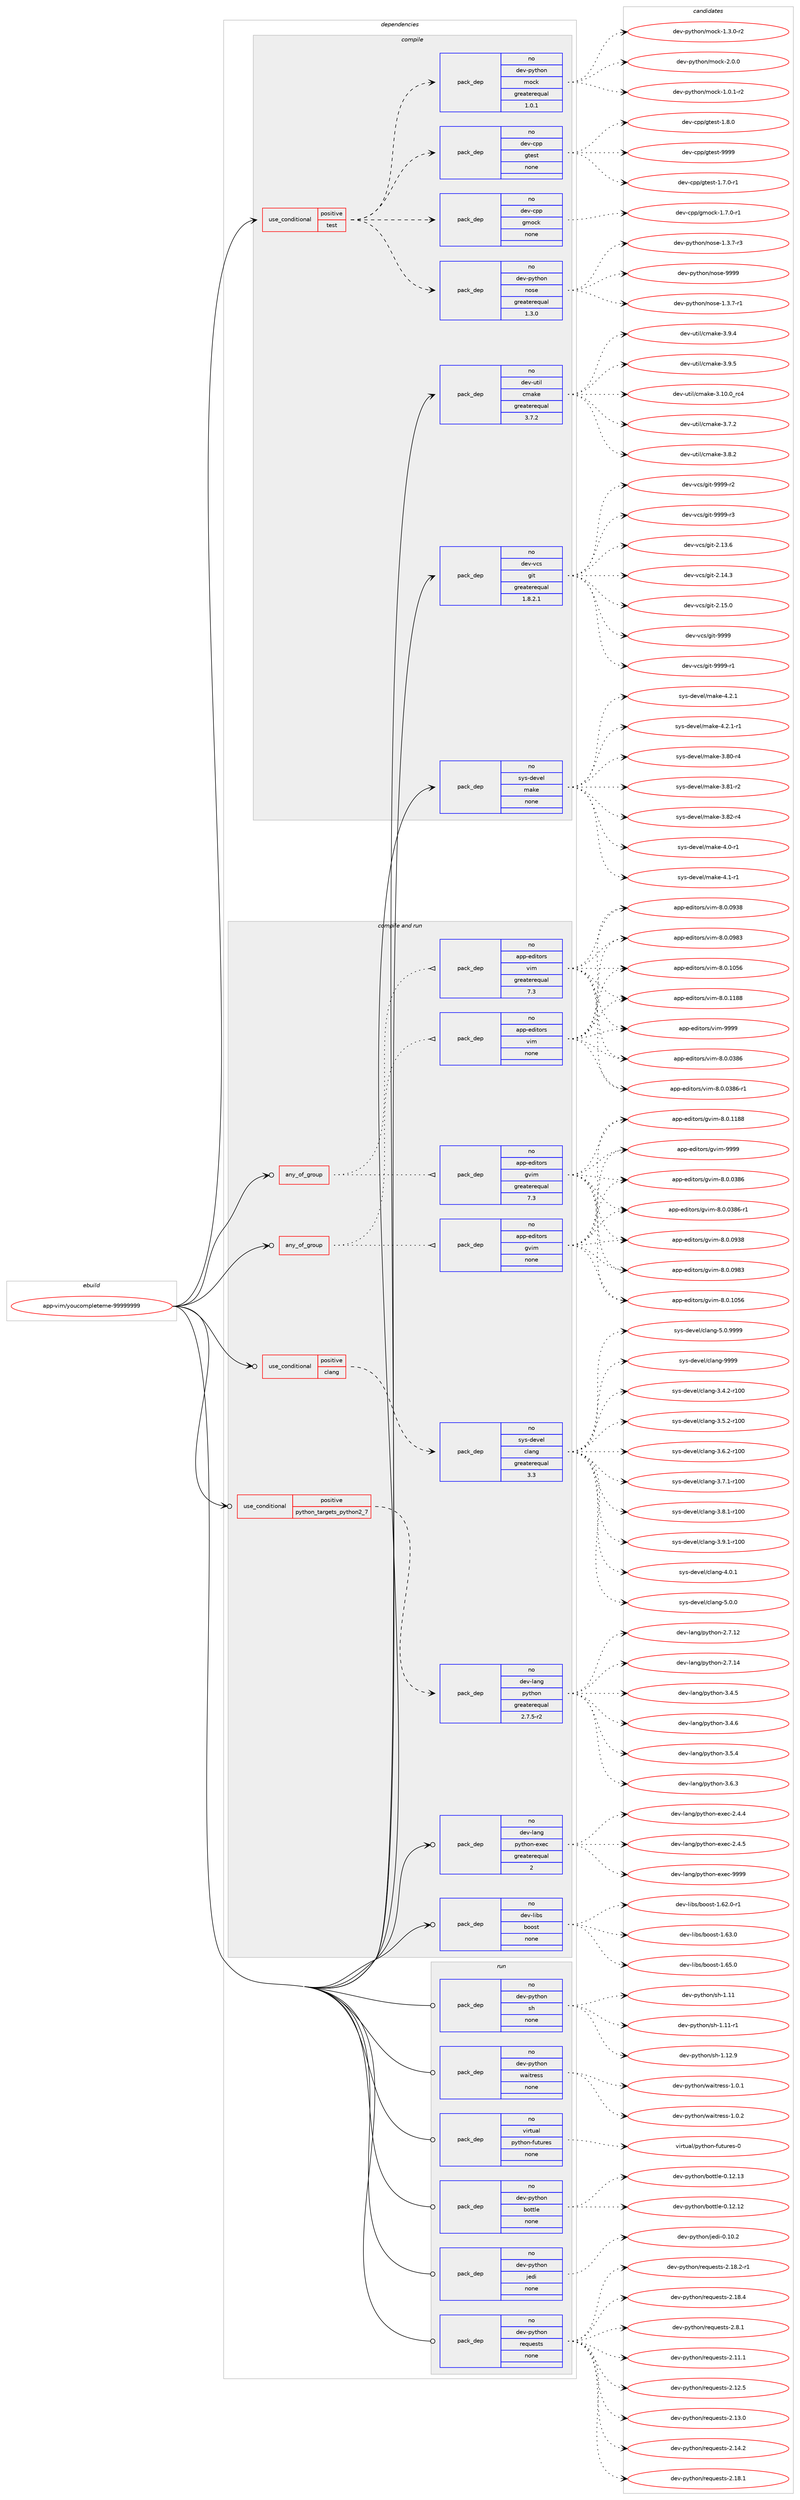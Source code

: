 digraph prolog {

# *************
# Graph options
# *************

newrank=true;
concentrate=true;
compound=true;
graph [rankdir=LR,fontname=Helvetica,fontsize=10,ranksep=1.5];#, ranksep=2.5, nodesep=0.2];
edge  [arrowhead=vee];
node  [fontname=Helvetica,fontsize=10];

# **********
# The ebuild
# **********

subgraph cluster_leftcol {
color=gray;
rank=same;
label=<<i>ebuild</i>>;
id [label="app-vim/youcompleteme-99999999", color=red, width=4, href="../app-vim/youcompleteme-99999999.svg"];
}

# ****************
# The dependencies
# ****************

subgraph cluster_midcol {
color=gray;
label=<<i>dependencies</i>>;
subgraph cluster_compile {
fillcolor="#eeeeee";
style=filled;
label=<<i>compile</i>>;
subgraph cond15727 {
dependency63807 [label=<<TABLE BORDER="0" CELLBORDER="1" CELLSPACING="0" CELLPADDING="4"><TR><TD ROWSPAN="3" CELLPADDING="10">use_conditional</TD></TR><TR><TD>positive</TD></TR><TR><TD>test</TD></TR></TABLE>>, shape=none, color=red];
subgraph pack46644 {
dependency63808 [label=<<TABLE BORDER="0" CELLBORDER="1" CELLSPACING="0" CELLPADDING="4" WIDTH="220"><TR><TD ROWSPAN="6" CELLPADDING="30">pack_dep</TD></TR><TR><TD WIDTH="110">no</TD></TR><TR><TD>dev-python</TD></TR><TR><TD>mock</TD></TR><TR><TD>greaterequal</TD></TR><TR><TD>1.0.1</TD></TR></TABLE>>, shape=none, color=blue];
}
dependency63807:e -> dependency63808:w [weight=20,style="dashed",arrowhead="vee"];
subgraph pack46645 {
dependency63809 [label=<<TABLE BORDER="0" CELLBORDER="1" CELLSPACING="0" CELLPADDING="4" WIDTH="220"><TR><TD ROWSPAN="6" CELLPADDING="30">pack_dep</TD></TR><TR><TD WIDTH="110">no</TD></TR><TR><TD>dev-python</TD></TR><TR><TD>nose</TD></TR><TR><TD>greaterequal</TD></TR><TR><TD>1.3.0</TD></TR></TABLE>>, shape=none, color=blue];
}
dependency63807:e -> dependency63809:w [weight=20,style="dashed",arrowhead="vee"];
subgraph pack46646 {
dependency63810 [label=<<TABLE BORDER="0" CELLBORDER="1" CELLSPACING="0" CELLPADDING="4" WIDTH="220"><TR><TD ROWSPAN="6" CELLPADDING="30">pack_dep</TD></TR><TR><TD WIDTH="110">no</TD></TR><TR><TD>dev-cpp</TD></TR><TR><TD>gmock</TD></TR><TR><TD>none</TD></TR><TR><TD></TD></TR></TABLE>>, shape=none, color=blue];
}
dependency63807:e -> dependency63810:w [weight=20,style="dashed",arrowhead="vee"];
subgraph pack46647 {
dependency63811 [label=<<TABLE BORDER="0" CELLBORDER="1" CELLSPACING="0" CELLPADDING="4" WIDTH="220"><TR><TD ROWSPAN="6" CELLPADDING="30">pack_dep</TD></TR><TR><TD WIDTH="110">no</TD></TR><TR><TD>dev-cpp</TD></TR><TR><TD>gtest</TD></TR><TR><TD>none</TD></TR><TR><TD></TD></TR></TABLE>>, shape=none, color=blue];
}
dependency63807:e -> dependency63811:w [weight=20,style="dashed",arrowhead="vee"];
}
id:e -> dependency63807:w [weight=20,style="solid",arrowhead="vee"];
subgraph pack46648 {
dependency63812 [label=<<TABLE BORDER="0" CELLBORDER="1" CELLSPACING="0" CELLPADDING="4" WIDTH="220"><TR><TD ROWSPAN="6" CELLPADDING="30">pack_dep</TD></TR><TR><TD WIDTH="110">no</TD></TR><TR><TD>dev-util</TD></TR><TR><TD>cmake</TD></TR><TR><TD>greaterequal</TD></TR><TR><TD>3.7.2</TD></TR></TABLE>>, shape=none, color=blue];
}
id:e -> dependency63812:w [weight=20,style="solid",arrowhead="vee"];
subgraph pack46649 {
dependency63813 [label=<<TABLE BORDER="0" CELLBORDER="1" CELLSPACING="0" CELLPADDING="4" WIDTH="220"><TR><TD ROWSPAN="6" CELLPADDING="30">pack_dep</TD></TR><TR><TD WIDTH="110">no</TD></TR><TR><TD>dev-vcs</TD></TR><TR><TD>git</TD></TR><TR><TD>greaterequal</TD></TR><TR><TD>1.8.2.1</TD></TR></TABLE>>, shape=none, color=blue];
}
id:e -> dependency63813:w [weight=20,style="solid",arrowhead="vee"];
subgraph pack46650 {
dependency63814 [label=<<TABLE BORDER="0" CELLBORDER="1" CELLSPACING="0" CELLPADDING="4" WIDTH="220"><TR><TD ROWSPAN="6" CELLPADDING="30">pack_dep</TD></TR><TR><TD WIDTH="110">no</TD></TR><TR><TD>sys-devel</TD></TR><TR><TD>make</TD></TR><TR><TD>none</TD></TR><TR><TD></TD></TR></TABLE>>, shape=none, color=blue];
}
id:e -> dependency63814:w [weight=20,style="solid",arrowhead="vee"];
}
subgraph cluster_compileandrun {
fillcolor="#eeeeee";
style=filled;
label=<<i>compile and run</i>>;
subgraph any1407 {
dependency63815 [label=<<TABLE BORDER="0" CELLBORDER="1" CELLSPACING="0" CELLPADDING="4"><TR><TD CELLPADDING="10">any_of_group</TD></TR></TABLE>>, shape=none, color=red];subgraph pack46651 {
dependency63816 [label=<<TABLE BORDER="0" CELLBORDER="1" CELLSPACING="0" CELLPADDING="4" WIDTH="220"><TR><TD ROWSPAN="6" CELLPADDING="30">pack_dep</TD></TR><TR><TD WIDTH="110">no</TD></TR><TR><TD>app-editors</TD></TR><TR><TD>vim</TD></TR><TR><TD>greaterequal</TD></TR><TR><TD>7.3</TD></TR></TABLE>>, shape=none, color=blue];
}
dependency63815:e -> dependency63816:w [weight=20,style="dotted",arrowhead="oinv"];
subgraph pack46652 {
dependency63817 [label=<<TABLE BORDER="0" CELLBORDER="1" CELLSPACING="0" CELLPADDING="4" WIDTH="220"><TR><TD ROWSPAN="6" CELLPADDING="30">pack_dep</TD></TR><TR><TD WIDTH="110">no</TD></TR><TR><TD>app-editors</TD></TR><TR><TD>gvim</TD></TR><TR><TD>greaterequal</TD></TR><TR><TD>7.3</TD></TR></TABLE>>, shape=none, color=blue];
}
dependency63815:e -> dependency63817:w [weight=20,style="dotted",arrowhead="oinv"];
}
id:e -> dependency63815:w [weight=20,style="solid",arrowhead="odotvee"];
subgraph any1408 {
dependency63818 [label=<<TABLE BORDER="0" CELLBORDER="1" CELLSPACING="0" CELLPADDING="4"><TR><TD CELLPADDING="10">any_of_group</TD></TR></TABLE>>, shape=none, color=red];subgraph pack46653 {
dependency63819 [label=<<TABLE BORDER="0" CELLBORDER="1" CELLSPACING="0" CELLPADDING="4" WIDTH="220"><TR><TD ROWSPAN="6" CELLPADDING="30">pack_dep</TD></TR><TR><TD WIDTH="110">no</TD></TR><TR><TD>app-editors</TD></TR><TR><TD>vim</TD></TR><TR><TD>none</TD></TR><TR><TD></TD></TR></TABLE>>, shape=none, color=blue];
}
dependency63818:e -> dependency63819:w [weight=20,style="dotted",arrowhead="oinv"];
subgraph pack46654 {
dependency63820 [label=<<TABLE BORDER="0" CELLBORDER="1" CELLSPACING="0" CELLPADDING="4" WIDTH="220"><TR><TD ROWSPAN="6" CELLPADDING="30">pack_dep</TD></TR><TR><TD WIDTH="110">no</TD></TR><TR><TD>app-editors</TD></TR><TR><TD>gvim</TD></TR><TR><TD>none</TD></TR><TR><TD></TD></TR></TABLE>>, shape=none, color=blue];
}
dependency63818:e -> dependency63820:w [weight=20,style="dotted",arrowhead="oinv"];
}
id:e -> dependency63818:w [weight=20,style="solid",arrowhead="odotvee"];
subgraph cond15728 {
dependency63821 [label=<<TABLE BORDER="0" CELLBORDER="1" CELLSPACING="0" CELLPADDING="4"><TR><TD ROWSPAN="3" CELLPADDING="10">use_conditional</TD></TR><TR><TD>positive</TD></TR><TR><TD>clang</TD></TR></TABLE>>, shape=none, color=red];
subgraph pack46655 {
dependency63822 [label=<<TABLE BORDER="0" CELLBORDER="1" CELLSPACING="0" CELLPADDING="4" WIDTH="220"><TR><TD ROWSPAN="6" CELLPADDING="30">pack_dep</TD></TR><TR><TD WIDTH="110">no</TD></TR><TR><TD>sys-devel</TD></TR><TR><TD>clang</TD></TR><TR><TD>greaterequal</TD></TR><TR><TD>3.3</TD></TR></TABLE>>, shape=none, color=blue];
}
dependency63821:e -> dependency63822:w [weight=20,style="dashed",arrowhead="vee"];
}
id:e -> dependency63821:w [weight=20,style="solid",arrowhead="odotvee"];
subgraph cond15729 {
dependency63823 [label=<<TABLE BORDER="0" CELLBORDER="1" CELLSPACING="0" CELLPADDING="4"><TR><TD ROWSPAN="3" CELLPADDING="10">use_conditional</TD></TR><TR><TD>positive</TD></TR><TR><TD>python_targets_python2_7</TD></TR></TABLE>>, shape=none, color=red];
subgraph pack46656 {
dependency63824 [label=<<TABLE BORDER="0" CELLBORDER="1" CELLSPACING="0" CELLPADDING="4" WIDTH="220"><TR><TD ROWSPAN="6" CELLPADDING="30">pack_dep</TD></TR><TR><TD WIDTH="110">no</TD></TR><TR><TD>dev-lang</TD></TR><TR><TD>python</TD></TR><TR><TD>greaterequal</TD></TR><TR><TD>2.7.5-r2</TD></TR></TABLE>>, shape=none, color=blue];
}
dependency63823:e -> dependency63824:w [weight=20,style="dashed",arrowhead="vee"];
}
id:e -> dependency63823:w [weight=20,style="solid",arrowhead="odotvee"];
subgraph pack46657 {
dependency63825 [label=<<TABLE BORDER="0" CELLBORDER="1" CELLSPACING="0" CELLPADDING="4" WIDTH="220"><TR><TD ROWSPAN="6" CELLPADDING="30">pack_dep</TD></TR><TR><TD WIDTH="110">no</TD></TR><TR><TD>dev-lang</TD></TR><TR><TD>python-exec</TD></TR><TR><TD>greaterequal</TD></TR><TR><TD>2</TD></TR></TABLE>>, shape=none, color=blue];
}
id:e -> dependency63825:w [weight=20,style="solid",arrowhead="odotvee"];
subgraph pack46658 {
dependency63826 [label=<<TABLE BORDER="0" CELLBORDER="1" CELLSPACING="0" CELLPADDING="4" WIDTH="220"><TR><TD ROWSPAN="6" CELLPADDING="30">pack_dep</TD></TR><TR><TD WIDTH="110">no</TD></TR><TR><TD>dev-libs</TD></TR><TR><TD>boost</TD></TR><TR><TD>none</TD></TR><TR><TD></TD></TR></TABLE>>, shape=none, color=blue];
}
id:e -> dependency63826:w [weight=20,style="solid",arrowhead="odotvee"];
}
subgraph cluster_run {
fillcolor="#eeeeee";
style=filled;
label=<<i>run</i>>;
subgraph pack46659 {
dependency63827 [label=<<TABLE BORDER="0" CELLBORDER="1" CELLSPACING="0" CELLPADDING="4" WIDTH="220"><TR><TD ROWSPAN="6" CELLPADDING="30">pack_dep</TD></TR><TR><TD WIDTH="110">no</TD></TR><TR><TD>dev-python</TD></TR><TR><TD>bottle</TD></TR><TR><TD>none</TD></TR><TR><TD></TD></TR></TABLE>>, shape=none, color=blue];
}
id:e -> dependency63827:w [weight=20,style="solid",arrowhead="odot"];
subgraph pack46660 {
dependency63828 [label=<<TABLE BORDER="0" CELLBORDER="1" CELLSPACING="0" CELLPADDING="4" WIDTH="220"><TR><TD ROWSPAN="6" CELLPADDING="30">pack_dep</TD></TR><TR><TD WIDTH="110">no</TD></TR><TR><TD>dev-python</TD></TR><TR><TD>jedi</TD></TR><TR><TD>none</TD></TR><TR><TD></TD></TR></TABLE>>, shape=none, color=blue];
}
id:e -> dependency63828:w [weight=20,style="solid",arrowhead="odot"];
subgraph pack46661 {
dependency63829 [label=<<TABLE BORDER="0" CELLBORDER="1" CELLSPACING="0" CELLPADDING="4" WIDTH="220"><TR><TD ROWSPAN="6" CELLPADDING="30">pack_dep</TD></TR><TR><TD WIDTH="110">no</TD></TR><TR><TD>dev-python</TD></TR><TR><TD>requests</TD></TR><TR><TD>none</TD></TR><TR><TD></TD></TR></TABLE>>, shape=none, color=blue];
}
id:e -> dependency63829:w [weight=20,style="solid",arrowhead="odot"];
subgraph pack46662 {
dependency63830 [label=<<TABLE BORDER="0" CELLBORDER="1" CELLSPACING="0" CELLPADDING="4" WIDTH="220"><TR><TD ROWSPAN="6" CELLPADDING="30">pack_dep</TD></TR><TR><TD WIDTH="110">no</TD></TR><TR><TD>dev-python</TD></TR><TR><TD>sh</TD></TR><TR><TD>none</TD></TR><TR><TD></TD></TR></TABLE>>, shape=none, color=blue];
}
id:e -> dependency63830:w [weight=20,style="solid",arrowhead="odot"];
subgraph pack46663 {
dependency63831 [label=<<TABLE BORDER="0" CELLBORDER="1" CELLSPACING="0" CELLPADDING="4" WIDTH="220"><TR><TD ROWSPAN="6" CELLPADDING="30">pack_dep</TD></TR><TR><TD WIDTH="110">no</TD></TR><TR><TD>dev-python</TD></TR><TR><TD>waitress</TD></TR><TR><TD>none</TD></TR><TR><TD></TD></TR></TABLE>>, shape=none, color=blue];
}
id:e -> dependency63831:w [weight=20,style="solid",arrowhead="odot"];
subgraph pack46664 {
dependency63832 [label=<<TABLE BORDER="0" CELLBORDER="1" CELLSPACING="0" CELLPADDING="4" WIDTH="220"><TR><TD ROWSPAN="6" CELLPADDING="30">pack_dep</TD></TR><TR><TD WIDTH="110">no</TD></TR><TR><TD>virtual</TD></TR><TR><TD>python-futures</TD></TR><TR><TD>none</TD></TR><TR><TD></TD></TR></TABLE>>, shape=none, color=blue];
}
id:e -> dependency63832:w [weight=20,style="solid",arrowhead="odot"];
}
}

# **************
# The candidates
# **************

subgraph cluster_choices {
rank=same;
color=gray;
label=<<i>candidates</i>>;

subgraph choice46644 {
color=black;
nodesep=1;
choice1001011184511212111610411111047109111991074549464846494511450 [label="dev-python/mock-1.0.1-r2", color=red, width=4,href="../dev-python/mock-1.0.1-r2.svg"];
choice1001011184511212111610411111047109111991074549465146484511450 [label="dev-python/mock-1.3.0-r2", color=red, width=4,href="../dev-python/mock-1.3.0-r2.svg"];
choice100101118451121211161041111104710911199107455046484648 [label="dev-python/mock-2.0.0", color=red, width=4,href="../dev-python/mock-2.0.0.svg"];
dependency63808:e -> choice1001011184511212111610411111047109111991074549464846494511450:w [style=dotted,weight="100"];
dependency63808:e -> choice1001011184511212111610411111047109111991074549465146484511450:w [style=dotted,weight="100"];
dependency63808:e -> choice100101118451121211161041111104710911199107455046484648:w [style=dotted,weight="100"];
}
subgraph choice46645 {
color=black;
nodesep=1;
choice10010111845112121116104111110471101111151014549465146554511449 [label="dev-python/nose-1.3.7-r1", color=red, width=4,href="../dev-python/nose-1.3.7-r1.svg"];
choice10010111845112121116104111110471101111151014549465146554511451 [label="dev-python/nose-1.3.7-r3", color=red, width=4,href="../dev-python/nose-1.3.7-r3.svg"];
choice10010111845112121116104111110471101111151014557575757 [label="dev-python/nose-9999", color=red, width=4,href="../dev-python/nose-9999.svg"];
dependency63809:e -> choice10010111845112121116104111110471101111151014549465146554511449:w [style=dotted,weight="100"];
dependency63809:e -> choice10010111845112121116104111110471101111151014549465146554511451:w [style=dotted,weight="100"];
dependency63809:e -> choice10010111845112121116104111110471101111151014557575757:w [style=dotted,weight="100"];
}
subgraph choice46646 {
color=black;
nodesep=1;
choice100101118459911211247103109111991074549465546484511449 [label="dev-cpp/gmock-1.7.0-r1", color=red, width=4,href="../dev-cpp/gmock-1.7.0-r1.svg"];
dependency63810:e -> choice100101118459911211247103109111991074549465546484511449:w [style=dotted,weight="100"];
}
subgraph choice46647 {
color=black;
nodesep=1;
choice1001011184599112112471031161011151164549465546484511449 [label="dev-cpp/gtest-1.7.0-r1", color=red, width=4,href="../dev-cpp/gtest-1.7.0-r1.svg"];
choice100101118459911211247103116101115116454946564648 [label="dev-cpp/gtest-1.8.0", color=red, width=4,href="../dev-cpp/gtest-1.8.0.svg"];
choice1001011184599112112471031161011151164557575757 [label="dev-cpp/gtest-9999", color=red, width=4,href="../dev-cpp/gtest-9999.svg"];
dependency63811:e -> choice1001011184599112112471031161011151164549465546484511449:w [style=dotted,weight="100"];
dependency63811:e -> choice100101118459911211247103116101115116454946564648:w [style=dotted,weight="100"];
dependency63811:e -> choice1001011184599112112471031161011151164557575757:w [style=dotted,weight="100"];
}
subgraph choice46648 {
color=black;
nodesep=1;
choice1001011184511711610510847991099710710145514649484648951149952 [label="dev-util/cmake-3.10.0_rc4", color=red, width=4,href="../dev-util/cmake-3.10.0_rc4.svg"];
choice10010111845117116105108479910997107101455146554650 [label="dev-util/cmake-3.7.2", color=red, width=4,href="../dev-util/cmake-3.7.2.svg"];
choice10010111845117116105108479910997107101455146564650 [label="dev-util/cmake-3.8.2", color=red, width=4,href="../dev-util/cmake-3.8.2.svg"];
choice10010111845117116105108479910997107101455146574652 [label="dev-util/cmake-3.9.4", color=red, width=4,href="../dev-util/cmake-3.9.4.svg"];
choice10010111845117116105108479910997107101455146574653 [label="dev-util/cmake-3.9.5", color=red, width=4,href="../dev-util/cmake-3.9.5.svg"];
dependency63812:e -> choice1001011184511711610510847991099710710145514649484648951149952:w [style=dotted,weight="100"];
dependency63812:e -> choice10010111845117116105108479910997107101455146554650:w [style=dotted,weight="100"];
dependency63812:e -> choice10010111845117116105108479910997107101455146564650:w [style=dotted,weight="100"];
dependency63812:e -> choice10010111845117116105108479910997107101455146574652:w [style=dotted,weight="100"];
dependency63812:e -> choice10010111845117116105108479910997107101455146574653:w [style=dotted,weight="100"];
}
subgraph choice46649 {
color=black;
nodesep=1;
choice10010111845118991154710310511645504649514654 [label="dev-vcs/git-2.13.6", color=red, width=4,href="../dev-vcs/git-2.13.6.svg"];
choice10010111845118991154710310511645504649524651 [label="dev-vcs/git-2.14.3", color=red, width=4,href="../dev-vcs/git-2.14.3.svg"];
choice10010111845118991154710310511645504649534648 [label="dev-vcs/git-2.15.0", color=red, width=4,href="../dev-vcs/git-2.15.0.svg"];
choice1001011184511899115471031051164557575757 [label="dev-vcs/git-9999", color=red, width=4,href="../dev-vcs/git-9999.svg"];
choice10010111845118991154710310511645575757574511449 [label="dev-vcs/git-9999-r1", color=red, width=4,href="../dev-vcs/git-9999-r1.svg"];
choice10010111845118991154710310511645575757574511450 [label="dev-vcs/git-9999-r2", color=red, width=4,href="../dev-vcs/git-9999-r2.svg"];
choice10010111845118991154710310511645575757574511451 [label="dev-vcs/git-9999-r3", color=red, width=4,href="../dev-vcs/git-9999-r3.svg"];
dependency63813:e -> choice10010111845118991154710310511645504649514654:w [style=dotted,weight="100"];
dependency63813:e -> choice10010111845118991154710310511645504649524651:w [style=dotted,weight="100"];
dependency63813:e -> choice10010111845118991154710310511645504649534648:w [style=dotted,weight="100"];
dependency63813:e -> choice1001011184511899115471031051164557575757:w [style=dotted,weight="100"];
dependency63813:e -> choice10010111845118991154710310511645575757574511449:w [style=dotted,weight="100"];
dependency63813:e -> choice10010111845118991154710310511645575757574511450:w [style=dotted,weight="100"];
dependency63813:e -> choice10010111845118991154710310511645575757574511451:w [style=dotted,weight="100"];
}
subgraph choice46650 {
color=black;
nodesep=1;
choice11512111545100101118101108471099710710145514656484511452 [label="sys-devel/make-3.80-r4", color=red, width=4,href="../sys-devel/make-3.80-r4.svg"];
choice11512111545100101118101108471099710710145514656494511450 [label="sys-devel/make-3.81-r2", color=red, width=4,href="../sys-devel/make-3.81-r2.svg"];
choice11512111545100101118101108471099710710145514656504511452 [label="sys-devel/make-3.82-r4", color=red, width=4,href="../sys-devel/make-3.82-r4.svg"];
choice115121115451001011181011084710997107101455246484511449 [label="sys-devel/make-4.0-r1", color=red, width=4,href="../sys-devel/make-4.0-r1.svg"];
choice115121115451001011181011084710997107101455246494511449 [label="sys-devel/make-4.1-r1", color=red, width=4,href="../sys-devel/make-4.1-r1.svg"];
choice115121115451001011181011084710997107101455246504649 [label="sys-devel/make-4.2.1", color=red, width=4,href="../sys-devel/make-4.2.1.svg"];
choice1151211154510010111810110847109971071014552465046494511449 [label="sys-devel/make-4.2.1-r1", color=red, width=4,href="../sys-devel/make-4.2.1-r1.svg"];
dependency63814:e -> choice11512111545100101118101108471099710710145514656484511452:w [style=dotted,weight="100"];
dependency63814:e -> choice11512111545100101118101108471099710710145514656494511450:w [style=dotted,weight="100"];
dependency63814:e -> choice11512111545100101118101108471099710710145514656504511452:w [style=dotted,weight="100"];
dependency63814:e -> choice115121115451001011181011084710997107101455246484511449:w [style=dotted,weight="100"];
dependency63814:e -> choice115121115451001011181011084710997107101455246494511449:w [style=dotted,weight="100"];
dependency63814:e -> choice115121115451001011181011084710997107101455246504649:w [style=dotted,weight="100"];
dependency63814:e -> choice1151211154510010111810110847109971071014552465046494511449:w [style=dotted,weight="100"];
}
subgraph choice46651 {
color=black;
nodesep=1;
choice971121124510110010511611111411547118105109455646484648515654 [label="app-editors/vim-8.0.0386", color=red, width=4,href="../app-editors/vim-8.0.0386.svg"];
choice9711211245101100105116111114115471181051094556464846485156544511449 [label="app-editors/vim-8.0.0386-r1", color=red, width=4,href="../app-editors/vim-8.0.0386-r1.svg"];
choice971121124510110010511611111411547118105109455646484648575156 [label="app-editors/vim-8.0.0938", color=red, width=4,href="../app-editors/vim-8.0.0938.svg"];
choice971121124510110010511611111411547118105109455646484648575651 [label="app-editors/vim-8.0.0983", color=red, width=4,href="../app-editors/vim-8.0.0983.svg"];
choice971121124510110010511611111411547118105109455646484649485354 [label="app-editors/vim-8.0.1056", color=red, width=4,href="../app-editors/vim-8.0.1056.svg"];
choice971121124510110010511611111411547118105109455646484649495656 [label="app-editors/vim-8.0.1188", color=red, width=4,href="../app-editors/vim-8.0.1188.svg"];
choice9711211245101100105116111114115471181051094557575757 [label="app-editors/vim-9999", color=red, width=4,href="../app-editors/vim-9999.svg"];
dependency63816:e -> choice971121124510110010511611111411547118105109455646484648515654:w [style=dotted,weight="100"];
dependency63816:e -> choice9711211245101100105116111114115471181051094556464846485156544511449:w [style=dotted,weight="100"];
dependency63816:e -> choice971121124510110010511611111411547118105109455646484648575156:w [style=dotted,weight="100"];
dependency63816:e -> choice971121124510110010511611111411547118105109455646484648575651:w [style=dotted,weight="100"];
dependency63816:e -> choice971121124510110010511611111411547118105109455646484649485354:w [style=dotted,weight="100"];
dependency63816:e -> choice971121124510110010511611111411547118105109455646484649495656:w [style=dotted,weight="100"];
dependency63816:e -> choice9711211245101100105116111114115471181051094557575757:w [style=dotted,weight="100"];
}
subgraph choice46652 {
color=black;
nodesep=1;
choice971121124510110010511611111411547103118105109455646484648515654 [label="app-editors/gvim-8.0.0386", color=red, width=4,href="../app-editors/gvim-8.0.0386.svg"];
choice9711211245101100105116111114115471031181051094556464846485156544511449 [label="app-editors/gvim-8.0.0386-r1", color=red, width=4,href="../app-editors/gvim-8.0.0386-r1.svg"];
choice971121124510110010511611111411547103118105109455646484648575156 [label="app-editors/gvim-8.0.0938", color=red, width=4,href="../app-editors/gvim-8.0.0938.svg"];
choice971121124510110010511611111411547103118105109455646484648575651 [label="app-editors/gvim-8.0.0983", color=red, width=4,href="../app-editors/gvim-8.0.0983.svg"];
choice971121124510110010511611111411547103118105109455646484649485354 [label="app-editors/gvim-8.0.1056", color=red, width=4,href="../app-editors/gvim-8.0.1056.svg"];
choice971121124510110010511611111411547103118105109455646484649495656 [label="app-editors/gvim-8.0.1188", color=red, width=4,href="../app-editors/gvim-8.0.1188.svg"];
choice9711211245101100105116111114115471031181051094557575757 [label="app-editors/gvim-9999", color=red, width=4,href="../app-editors/gvim-9999.svg"];
dependency63817:e -> choice971121124510110010511611111411547103118105109455646484648515654:w [style=dotted,weight="100"];
dependency63817:e -> choice9711211245101100105116111114115471031181051094556464846485156544511449:w [style=dotted,weight="100"];
dependency63817:e -> choice971121124510110010511611111411547103118105109455646484648575156:w [style=dotted,weight="100"];
dependency63817:e -> choice971121124510110010511611111411547103118105109455646484648575651:w [style=dotted,weight="100"];
dependency63817:e -> choice971121124510110010511611111411547103118105109455646484649485354:w [style=dotted,weight="100"];
dependency63817:e -> choice971121124510110010511611111411547103118105109455646484649495656:w [style=dotted,weight="100"];
dependency63817:e -> choice9711211245101100105116111114115471031181051094557575757:w [style=dotted,weight="100"];
}
subgraph choice46653 {
color=black;
nodesep=1;
choice971121124510110010511611111411547118105109455646484648515654 [label="app-editors/vim-8.0.0386", color=red, width=4,href="../app-editors/vim-8.0.0386.svg"];
choice9711211245101100105116111114115471181051094556464846485156544511449 [label="app-editors/vim-8.0.0386-r1", color=red, width=4,href="../app-editors/vim-8.0.0386-r1.svg"];
choice971121124510110010511611111411547118105109455646484648575156 [label="app-editors/vim-8.0.0938", color=red, width=4,href="../app-editors/vim-8.0.0938.svg"];
choice971121124510110010511611111411547118105109455646484648575651 [label="app-editors/vim-8.0.0983", color=red, width=4,href="../app-editors/vim-8.0.0983.svg"];
choice971121124510110010511611111411547118105109455646484649485354 [label="app-editors/vim-8.0.1056", color=red, width=4,href="../app-editors/vim-8.0.1056.svg"];
choice971121124510110010511611111411547118105109455646484649495656 [label="app-editors/vim-8.0.1188", color=red, width=4,href="../app-editors/vim-8.0.1188.svg"];
choice9711211245101100105116111114115471181051094557575757 [label="app-editors/vim-9999", color=red, width=4,href="../app-editors/vim-9999.svg"];
dependency63819:e -> choice971121124510110010511611111411547118105109455646484648515654:w [style=dotted,weight="100"];
dependency63819:e -> choice9711211245101100105116111114115471181051094556464846485156544511449:w [style=dotted,weight="100"];
dependency63819:e -> choice971121124510110010511611111411547118105109455646484648575156:w [style=dotted,weight="100"];
dependency63819:e -> choice971121124510110010511611111411547118105109455646484648575651:w [style=dotted,weight="100"];
dependency63819:e -> choice971121124510110010511611111411547118105109455646484649485354:w [style=dotted,weight="100"];
dependency63819:e -> choice971121124510110010511611111411547118105109455646484649495656:w [style=dotted,weight="100"];
dependency63819:e -> choice9711211245101100105116111114115471181051094557575757:w [style=dotted,weight="100"];
}
subgraph choice46654 {
color=black;
nodesep=1;
choice971121124510110010511611111411547103118105109455646484648515654 [label="app-editors/gvim-8.0.0386", color=red, width=4,href="../app-editors/gvim-8.0.0386.svg"];
choice9711211245101100105116111114115471031181051094556464846485156544511449 [label="app-editors/gvim-8.0.0386-r1", color=red, width=4,href="../app-editors/gvim-8.0.0386-r1.svg"];
choice971121124510110010511611111411547103118105109455646484648575156 [label="app-editors/gvim-8.0.0938", color=red, width=4,href="../app-editors/gvim-8.0.0938.svg"];
choice971121124510110010511611111411547103118105109455646484648575651 [label="app-editors/gvim-8.0.0983", color=red, width=4,href="../app-editors/gvim-8.0.0983.svg"];
choice971121124510110010511611111411547103118105109455646484649485354 [label="app-editors/gvim-8.0.1056", color=red, width=4,href="../app-editors/gvim-8.0.1056.svg"];
choice971121124510110010511611111411547103118105109455646484649495656 [label="app-editors/gvim-8.0.1188", color=red, width=4,href="../app-editors/gvim-8.0.1188.svg"];
choice9711211245101100105116111114115471031181051094557575757 [label="app-editors/gvim-9999", color=red, width=4,href="../app-editors/gvim-9999.svg"];
dependency63820:e -> choice971121124510110010511611111411547103118105109455646484648515654:w [style=dotted,weight="100"];
dependency63820:e -> choice9711211245101100105116111114115471031181051094556464846485156544511449:w [style=dotted,weight="100"];
dependency63820:e -> choice971121124510110010511611111411547103118105109455646484648575156:w [style=dotted,weight="100"];
dependency63820:e -> choice971121124510110010511611111411547103118105109455646484648575651:w [style=dotted,weight="100"];
dependency63820:e -> choice971121124510110010511611111411547103118105109455646484649485354:w [style=dotted,weight="100"];
dependency63820:e -> choice971121124510110010511611111411547103118105109455646484649495656:w [style=dotted,weight="100"];
dependency63820:e -> choice9711211245101100105116111114115471031181051094557575757:w [style=dotted,weight="100"];
}
subgraph choice46655 {
color=black;
nodesep=1;
choice1151211154510010111810110847991089711010345514652465045114494848 [label="sys-devel/clang-3.4.2-r100", color=red, width=4,href="../sys-devel/clang-3.4.2-r100.svg"];
choice1151211154510010111810110847991089711010345514653465045114494848 [label="sys-devel/clang-3.5.2-r100", color=red, width=4,href="../sys-devel/clang-3.5.2-r100.svg"];
choice1151211154510010111810110847991089711010345514654465045114494848 [label="sys-devel/clang-3.6.2-r100", color=red, width=4,href="../sys-devel/clang-3.6.2-r100.svg"];
choice1151211154510010111810110847991089711010345514655464945114494848 [label="sys-devel/clang-3.7.1-r100", color=red, width=4,href="../sys-devel/clang-3.7.1-r100.svg"];
choice1151211154510010111810110847991089711010345514656464945114494848 [label="sys-devel/clang-3.8.1-r100", color=red, width=4,href="../sys-devel/clang-3.8.1-r100.svg"];
choice1151211154510010111810110847991089711010345514657464945114494848 [label="sys-devel/clang-3.9.1-r100", color=red, width=4,href="../sys-devel/clang-3.9.1-r100.svg"];
choice11512111545100101118101108479910897110103455246484649 [label="sys-devel/clang-4.0.1", color=red, width=4,href="../sys-devel/clang-4.0.1.svg"];
choice11512111545100101118101108479910897110103455346484648 [label="sys-devel/clang-5.0.0", color=red, width=4,href="../sys-devel/clang-5.0.0.svg"];
choice11512111545100101118101108479910897110103455346484657575757 [label="sys-devel/clang-5.0.9999", color=red, width=4,href="../sys-devel/clang-5.0.9999.svg"];
choice115121115451001011181011084799108971101034557575757 [label="sys-devel/clang-9999", color=red, width=4,href="../sys-devel/clang-9999.svg"];
dependency63822:e -> choice1151211154510010111810110847991089711010345514652465045114494848:w [style=dotted,weight="100"];
dependency63822:e -> choice1151211154510010111810110847991089711010345514653465045114494848:w [style=dotted,weight="100"];
dependency63822:e -> choice1151211154510010111810110847991089711010345514654465045114494848:w [style=dotted,weight="100"];
dependency63822:e -> choice1151211154510010111810110847991089711010345514655464945114494848:w [style=dotted,weight="100"];
dependency63822:e -> choice1151211154510010111810110847991089711010345514656464945114494848:w [style=dotted,weight="100"];
dependency63822:e -> choice1151211154510010111810110847991089711010345514657464945114494848:w [style=dotted,weight="100"];
dependency63822:e -> choice11512111545100101118101108479910897110103455246484649:w [style=dotted,weight="100"];
dependency63822:e -> choice11512111545100101118101108479910897110103455346484648:w [style=dotted,weight="100"];
dependency63822:e -> choice11512111545100101118101108479910897110103455346484657575757:w [style=dotted,weight="100"];
dependency63822:e -> choice115121115451001011181011084799108971101034557575757:w [style=dotted,weight="100"];
}
subgraph choice46656 {
color=black;
nodesep=1;
choice10010111845108971101034711212111610411111045504655464950 [label="dev-lang/python-2.7.12", color=red, width=4,href="../dev-lang/python-2.7.12.svg"];
choice10010111845108971101034711212111610411111045504655464952 [label="dev-lang/python-2.7.14", color=red, width=4,href="../dev-lang/python-2.7.14.svg"];
choice100101118451089711010347112121116104111110455146524653 [label="dev-lang/python-3.4.5", color=red, width=4,href="../dev-lang/python-3.4.5.svg"];
choice100101118451089711010347112121116104111110455146524654 [label="dev-lang/python-3.4.6", color=red, width=4,href="../dev-lang/python-3.4.6.svg"];
choice100101118451089711010347112121116104111110455146534652 [label="dev-lang/python-3.5.4", color=red, width=4,href="../dev-lang/python-3.5.4.svg"];
choice100101118451089711010347112121116104111110455146544651 [label="dev-lang/python-3.6.3", color=red, width=4,href="../dev-lang/python-3.6.3.svg"];
dependency63824:e -> choice10010111845108971101034711212111610411111045504655464950:w [style=dotted,weight="100"];
dependency63824:e -> choice10010111845108971101034711212111610411111045504655464952:w [style=dotted,weight="100"];
dependency63824:e -> choice100101118451089711010347112121116104111110455146524653:w [style=dotted,weight="100"];
dependency63824:e -> choice100101118451089711010347112121116104111110455146524654:w [style=dotted,weight="100"];
dependency63824:e -> choice100101118451089711010347112121116104111110455146534652:w [style=dotted,weight="100"];
dependency63824:e -> choice100101118451089711010347112121116104111110455146544651:w [style=dotted,weight="100"];
}
subgraph choice46657 {
color=black;
nodesep=1;
choice1001011184510897110103471121211161041111104510112010199455046524652 [label="dev-lang/python-exec-2.4.4", color=red, width=4,href="../dev-lang/python-exec-2.4.4.svg"];
choice1001011184510897110103471121211161041111104510112010199455046524653 [label="dev-lang/python-exec-2.4.5", color=red, width=4,href="../dev-lang/python-exec-2.4.5.svg"];
choice10010111845108971101034711212111610411111045101120101994557575757 [label="dev-lang/python-exec-9999", color=red, width=4,href="../dev-lang/python-exec-9999.svg"];
dependency63825:e -> choice1001011184510897110103471121211161041111104510112010199455046524652:w [style=dotted,weight="100"];
dependency63825:e -> choice1001011184510897110103471121211161041111104510112010199455046524653:w [style=dotted,weight="100"];
dependency63825:e -> choice10010111845108971101034711212111610411111045101120101994557575757:w [style=dotted,weight="100"];
}
subgraph choice46658 {
color=black;
nodesep=1;
choice10010111845108105981154798111111115116454946545046484511449 [label="dev-libs/boost-1.62.0-r1", color=red, width=4,href="../dev-libs/boost-1.62.0-r1.svg"];
choice1001011184510810598115479811111111511645494654514648 [label="dev-libs/boost-1.63.0", color=red, width=4,href="../dev-libs/boost-1.63.0.svg"];
choice1001011184510810598115479811111111511645494654534648 [label="dev-libs/boost-1.65.0", color=red, width=4,href="../dev-libs/boost-1.65.0.svg"];
dependency63826:e -> choice10010111845108105981154798111111115116454946545046484511449:w [style=dotted,weight="100"];
dependency63826:e -> choice1001011184510810598115479811111111511645494654514648:w [style=dotted,weight="100"];
dependency63826:e -> choice1001011184510810598115479811111111511645494654534648:w [style=dotted,weight="100"];
}
subgraph choice46659 {
color=black;
nodesep=1;
choice1001011184511212111610411111047981111161161081014548464950464950 [label="dev-python/bottle-0.12.12", color=red, width=4,href="../dev-python/bottle-0.12.12.svg"];
choice1001011184511212111610411111047981111161161081014548464950464951 [label="dev-python/bottle-0.12.13", color=red, width=4,href="../dev-python/bottle-0.12.13.svg"];
dependency63827:e -> choice1001011184511212111610411111047981111161161081014548464950464950:w [style=dotted,weight="100"];
dependency63827:e -> choice1001011184511212111610411111047981111161161081014548464950464951:w [style=dotted,weight="100"];
}
subgraph choice46660 {
color=black;
nodesep=1;
choice100101118451121211161041111104710610110010545484649484650 [label="dev-python/jedi-0.10.2", color=red, width=4,href="../dev-python/jedi-0.10.2.svg"];
dependency63828:e -> choice100101118451121211161041111104710610110010545484649484650:w [style=dotted,weight="100"];
}
subgraph choice46661 {
color=black;
nodesep=1;
choice100101118451121211161041111104711410111311710111511611545504649494649 [label="dev-python/requests-2.11.1", color=red, width=4,href="../dev-python/requests-2.11.1.svg"];
choice100101118451121211161041111104711410111311710111511611545504649504653 [label="dev-python/requests-2.12.5", color=red, width=4,href="../dev-python/requests-2.12.5.svg"];
choice100101118451121211161041111104711410111311710111511611545504649514648 [label="dev-python/requests-2.13.0", color=red, width=4,href="../dev-python/requests-2.13.0.svg"];
choice100101118451121211161041111104711410111311710111511611545504649524650 [label="dev-python/requests-2.14.2", color=red, width=4,href="../dev-python/requests-2.14.2.svg"];
choice100101118451121211161041111104711410111311710111511611545504649564649 [label="dev-python/requests-2.18.1", color=red, width=4,href="../dev-python/requests-2.18.1.svg"];
choice1001011184511212111610411111047114101113117101115116115455046495646504511449 [label="dev-python/requests-2.18.2-r1", color=red, width=4,href="../dev-python/requests-2.18.2-r1.svg"];
choice100101118451121211161041111104711410111311710111511611545504649564652 [label="dev-python/requests-2.18.4", color=red, width=4,href="../dev-python/requests-2.18.4.svg"];
choice1001011184511212111610411111047114101113117101115116115455046564649 [label="dev-python/requests-2.8.1", color=red, width=4,href="../dev-python/requests-2.8.1.svg"];
dependency63829:e -> choice100101118451121211161041111104711410111311710111511611545504649494649:w [style=dotted,weight="100"];
dependency63829:e -> choice100101118451121211161041111104711410111311710111511611545504649504653:w [style=dotted,weight="100"];
dependency63829:e -> choice100101118451121211161041111104711410111311710111511611545504649514648:w [style=dotted,weight="100"];
dependency63829:e -> choice100101118451121211161041111104711410111311710111511611545504649524650:w [style=dotted,weight="100"];
dependency63829:e -> choice100101118451121211161041111104711410111311710111511611545504649564649:w [style=dotted,weight="100"];
dependency63829:e -> choice1001011184511212111610411111047114101113117101115116115455046495646504511449:w [style=dotted,weight="100"];
dependency63829:e -> choice100101118451121211161041111104711410111311710111511611545504649564652:w [style=dotted,weight="100"];
dependency63829:e -> choice1001011184511212111610411111047114101113117101115116115455046564649:w [style=dotted,weight="100"];
}
subgraph choice46662 {
color=black;
nodesep=1;
choice10010111845112121116104111110471151044549464949 [label="dev-python/sh-1.11", color=red, width=4,href="../dev-python/sh-1.11.svg"];
choice100101118451121211161041111104711510445494649494511449 [label="dev-python/sh-1.11-r1", color=red, width=4,href="../dev-python/sh-1.11-r1.svg"];
choice100101118451121211161041111104711510445494649504657 [label="dev-python/sh-1.12.9", color=red, width=4,href="../dev-python/sh-1.12.9.svg"];
dependency63830:e -> choice10010111845112121116104111110471151044549464949:w [style=dotted,weight="100"];
dependency63830:e -> choice100101118451121211161041111104711510445494649494511449:w [style=dotted,weight="100"];
dependency63830:e -> choice100101118451121211161041111104711510445494649504657:w [style=dotted,weight="100"];
}
subgraph choice46663 {
color=black;
nodesep=1;
choice100101118451121211161041111104711997105116114101115115454946484649 [label="dev-python/waitress-1.0.1", color=red, width=4,href="../dev-python/waitress-1.0.1.svg"];
choice100101118451121211161041111104711997105116114101115115454946484650 [label="dev-python/waitress-1.0.2", color=red, width=4,href="../dev-python/waitress-1.0.2.svg"];
dependency63831:e -> choice100101118451121211161041111104711997105116114101115115454946484649:w [style=dotted,weight="100"];
dependency63831:e -> choice100101118451121211161041111104711997105116114101115115454946484650:w [style=dotted,weight="100"];
}
subgraph choice46664 {
color=black;
nodesep=1;
choice1181051141161179710847112121116104111110451021171161171141011154548 [label="virtual/python-futures-0", color=red, width=4,href="../virtual/python-futures-0.svg"];
dependency63832:e -> choice1181051141161179710847112121116104111110451021171161171141011154548:w [style=dotted,weight="100"];
}
}

}
